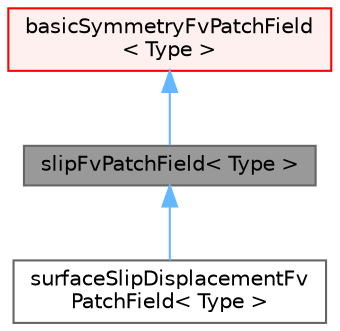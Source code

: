 digraph "slipFvPatchField&lt; Type &gt;"
{
 // LATEX_PDF_SIZE
  bgcolor="transparent";
  edge [fontname=Helvetica,fontsize=10,labelfontname=Helvetica,labelfontsize=10];
  node [fontname=Helvetica,fontsize=10,shape=box,height=0.2,width=0.4];
  Node1 [id="Node000001",label="slipFvPatchField\< Type \>",height=0.2,width=0.4,color="gray40", fillcolor="grey60", style="filled", fontcolor="black",tooltip="This boundary condition provides a slip constraint."];
  Node2 -> Node1 [id="edge1_Node000001_Node000002",dir="back",color="steelblue1",style="solid",tooltip=" "];
  Node2 [id="Node000002",label="basicSymmetryFvPatchField\l\< Type \>",height=0.2,width=0.4,color="red", fillcolor="#FFF0F0", style="filled",URL="$classFoam_1_1basicSymmetryFvPatchField.html",tooltip="A symmetry patch."];
  Node1 -> Node13 [id="edge2_Node000001_Node000013",dir="back",color="steelblue1",style="solid",tooltip=" "];
  Node13 [id="Node000013",label="surfaceSlipDisplacementFv\lPatchField\< Type \>",height=0.2,width=0.4,color="gray40", fillcolor="white", style="filled",URL="$classFoam_1_1surfaceSlipDisplacementFvPatchField.html",tooltip="fvPatchField corresponding to surfaceSlipDisplacementPointPatchField. Is just a slip type since all h..."];
}
